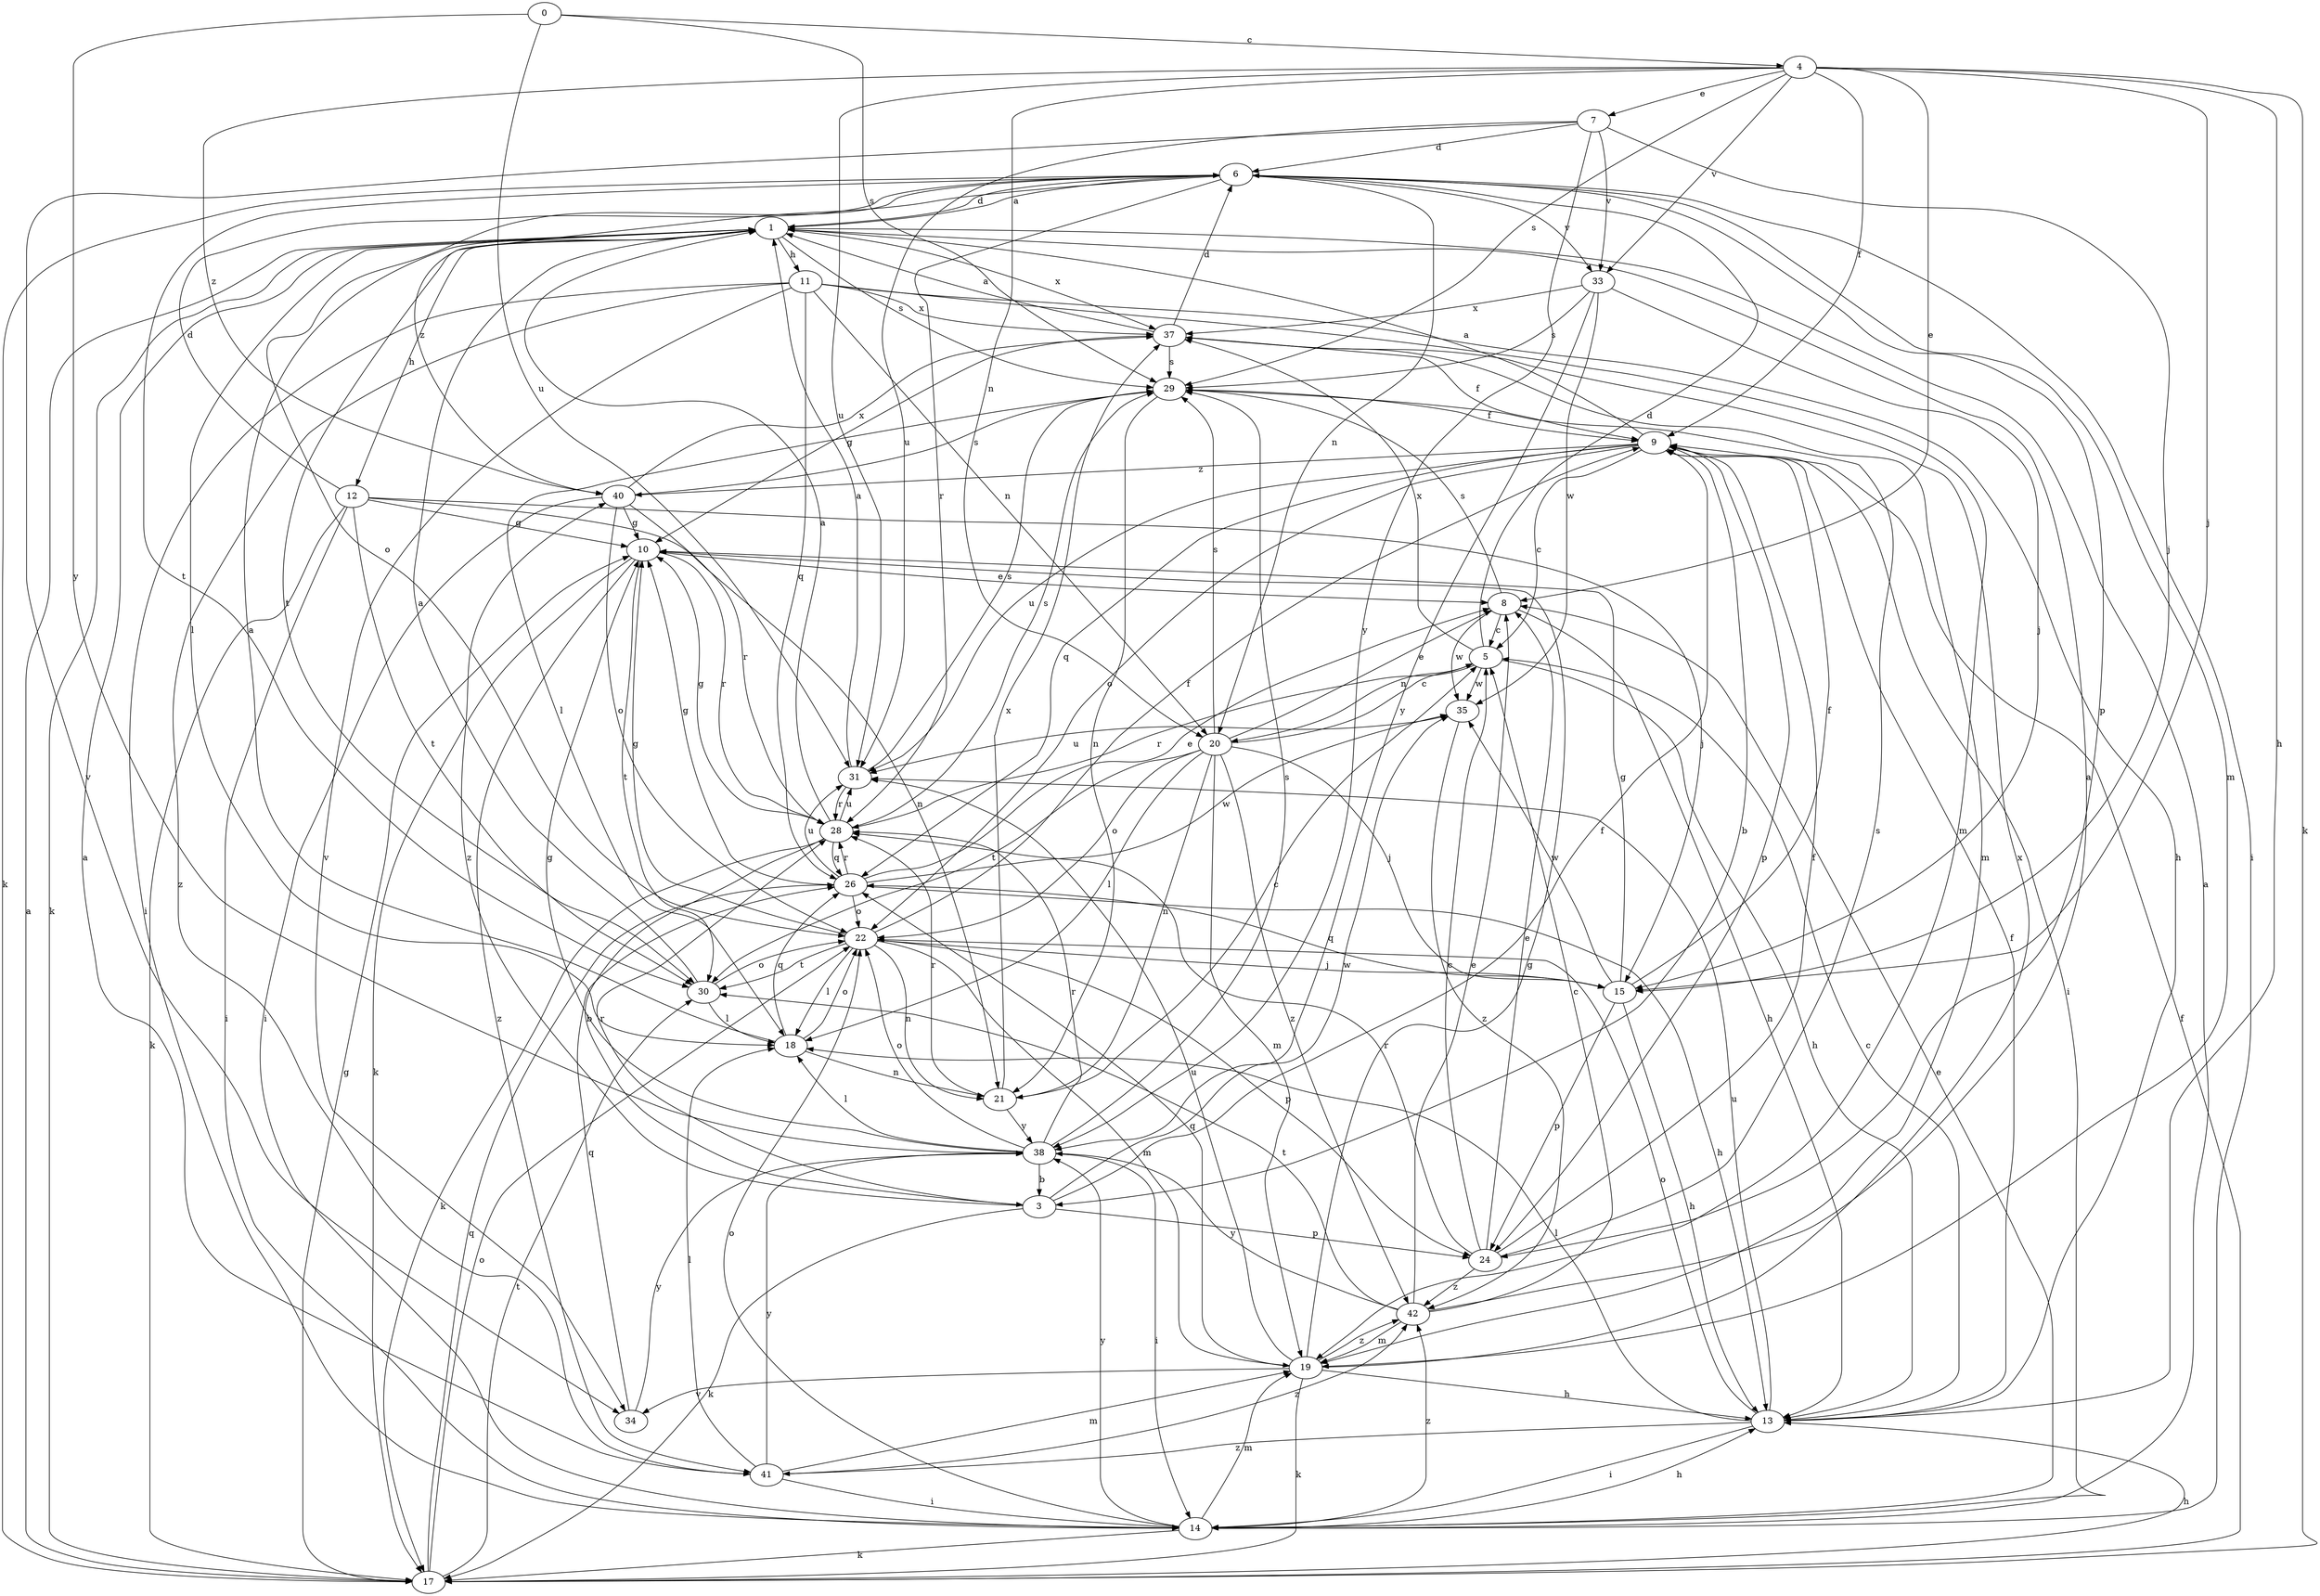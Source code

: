 strict digraph  {
0;
1;
3;
4;
5;
6;
7;
8;
9;
10;
11;
12;
13;
14;
15;
17;
18;
19;
20;
21;
22;
24;
26;
28;
29;
30;
31;
33;
34;
35;
37;
38;
40;
41;
42;
0 -> 4  [label=c];
0 -> 29  [label=s];
0 -> 31  [label=u];
0 -> 38  [label=y];
1 -> 6  [label=d];
1 -> 11  [label=h];
1 -> 12  [label=h];
1 -> 17  [label=k];
1 -> 18  [label=l];
1 -> 29  [label=s];
1 -> 30  [label=t];
1 -> 37  [label=x];
3 -> 9  [label=f];
3 -> 17  [label=k];
3 -> 24  [label=p];
3 -> 28  [label=r];
3 -> 35  [label=w];
3 -> 40  [label=z];
4 -> 7  [label=e];
4 -> 8  [label=e];
4 -> 9  [label=f];
4 -> 13  [label=h];
4 -> 15  [label=j];
4 -> 17  [label=k];
4 -> 20  [label=n];
4 -> 29  [label=s];
4 -> 31  [label=u];
4 -> 33  [label=v];
4 -> 40  [label=z];
5 -> 6  [label=d];
5 -> 13  [label=h];
5 -> 20  [label=n];
5 -> 28  [label=r];
5 -> 35  [label=w];
5 -> 37  [label=x];
6 -> 1  [label=a];
6 -> 14  [label=i];
6 -> 17  [label=k];
6 -> 19  [label=m];
6 -> 20  [label=n];
6 -> 22  [label=o];
6 -> 24  [label=p];
6 -> 28  [label=r];
6 -> 30  [label=t];
6 -> 33  [label=v];
6 -> 40  [label=z];
7 -> 6  [label=d];
7 -> 15  [label=j];
7 -> 31  [label=u];
7 -> 33  [label=v];
7 -> 34  [label=v];
7 -> 38  [label=y];
8 -> 5  [label=c];
8 -> 13  [label=h];
8 -> 29  [label=s];
8 -> 35  [label=w];
9 -> 1  [label=a];
9 -> 3  [label=b];
9 -> 5  [label=c];
9 -> 14  [label=i];
9 -> 22  [label=o];
9 -> 24  [label=p];
9 -> 26  [label=q];
9 -> 31  [label=u];
9 -> 40  [label=z];
10 -> 8  [label=e];
10 -> 17  [label=k];
10 -> 28  [label=r];
10 -> 30  [label=t];
10 -> 41  [label=z];
11 -> 13  [label=h];
11 -> 14  [label=i];
11 -> 19  [label=m];
11 -> 20  [label=n];
11 -> 26  [label=q];
11 -> 34  [label=v];
11 -> 37  [label=x];
11 -> 41  [label=z];
12 -> 6  [label=d];
12 -> 10  [label=g];
12 -> 14  [label=i];
12 -> 15  [label=j];
12 -> 17  [label=k];
12 -> 21  [label=n];
12 -> 30  [label=t];
13 -> 5  [label=c];
13 -> 9  [label=f];
13 -> 14  [label=i];
13 -> 18  [label=l];
13 -> 22  [label=o];
13 -> 31  [label=u];
13 -> 41  [label=z];
14 -> 1  [label=a];
14 -> 8  [label=e];
14 -> 13  [label=h];
14 -> 17  [label=k];
14 -> 19  [label=m];
14 -> 22  [label=o];
14 -> 38  [label=y];
14 -> 42  [label=z];
15 -> 9  [label=f];
15 -> 10  [label=g];
15 -> 13  [label=h];
15 -> 24  [label=p];
15 -> 26  [label=q];
15 -> 35  [label=w];
17 -> 1  [label=a];
17 -> 9  [label=f];
17 -> 10  [label=g];
17 -> 13  [label=h];
17 -> 22  [label=o];
17 -> 26  [label=q];
17 -> 30  [label=t];
18 -> 1  [label=a];
18 -> 21  [label=n];
18 -> 22  [label=o];
18 -> 26  [label=q];
19 -> 10  [label=g];
19 -> 13  [label=h];
19 -> 17  [label=k];
19 -> 26  [label=q];
19 -> 31  [label=u];
19 -> 34  [label=v];
19 -> 37  [label=x];
19 -> 42  [label=z];
20 -> 5  [label=c];
20 -> 8  [label=e];
20 -> 15  [label=j];
20 -> 18  [label=l];
20 -> 19  [label=m];
20 -> 21  [label=n];
20 -> 22  [label=o];
20 -> 29  [label=s];
20 -> 30  [label=t];
20 -> 42  [label=z];
21 -> 5  [label=c];
21 -> 28  [label=r];
21 -> 37  [label=x];
21 -> 38  [label=y];
22 -> 9  [label=f];
22 -> 10  [label=g];
22 -> 15  [label=j];
22 -> 18  [label=l];
22 -> 19  [label=m];
22 -> 21  [label=n];
22 -> 24  [label=p];
22 -> 30  [label=t];
24 -> 5  [label=c];
24 -> 8  [label=e];
24 -> 9  [label=f];
24 -> 28  [label=r];
24 -> 29  [label=s];
24 -> 42  [label=z];
26 -> 8  [label=e];
26 -> 10  [label=g];
26 -> 13  [label=h];
26 -> 22  [label=o];
26 -> 28  [label=r];
26 -> 31  [label=u];
26 -> 35  [label=w];
28 -> 1  [label=a];
28 -> 3  [label=b];
28 -> 10  [label=g];
28 -> 17  [label=k];
28 -> 26  [label=q];
28 -> 29  [label=s];
28 -> 31  [label=u];
29 -> 9  [label=f];
29 -> 18  [label=l];
29 -> 21  [label=n];
30 -> 1  [label=a];
30 -> 18  [label=l];
30 -> 22  [label=o];
31 -> 1  [label=a];
31 -> 28  [label=r];
31 -> 29  [label=s];
33 -> 15  [label=j];
33 -> 29  [label=s];
33 -> 35  [label=w];
33 -> 37  [label=x];
33 -> 38  [label=y];
34 -> 26  [label=q];
34 -> 38  [label=y];
35 -> 31  [label=u];
35 -> 42  [label=z];
37 -> 1  [label=a];
37 -> 6  [label=d];
37 -> 9  [label=f];
37 -> 10  [label=g];
37 -> 19  [label=m];
37 -> 29  [label=s];
38 -> 3  [label=b];
38 -> 10  [label=g];
38 -> 14  [label=i];
38 -> 18  [label=l];
38 -> 22  [label=o];
38 -> 28  [label=r];
38 -> 29  [label=s];
40 -> 10  [label=g];
40 -> 14  [label=i];
40 -> 22  [label=o];
40 -> 28  [label=r];
40 -> 29  [label=s];
40 -> 37  [label=x];
41 -> 1  [label=a];
41 -> 14  [label=i];
41 -> 18  [label=l];
41 -> 19  [label=m];
41 -> 38  [label=y];
41 -> 42  [label=z];
42 -> 1  [label=a];
42 -> 5  [label=c];
42 -> 8  [label=e];
42 -> 19  [label=m];
42 -> 30  [label=t];
42 -> 38  [label=y];
}
